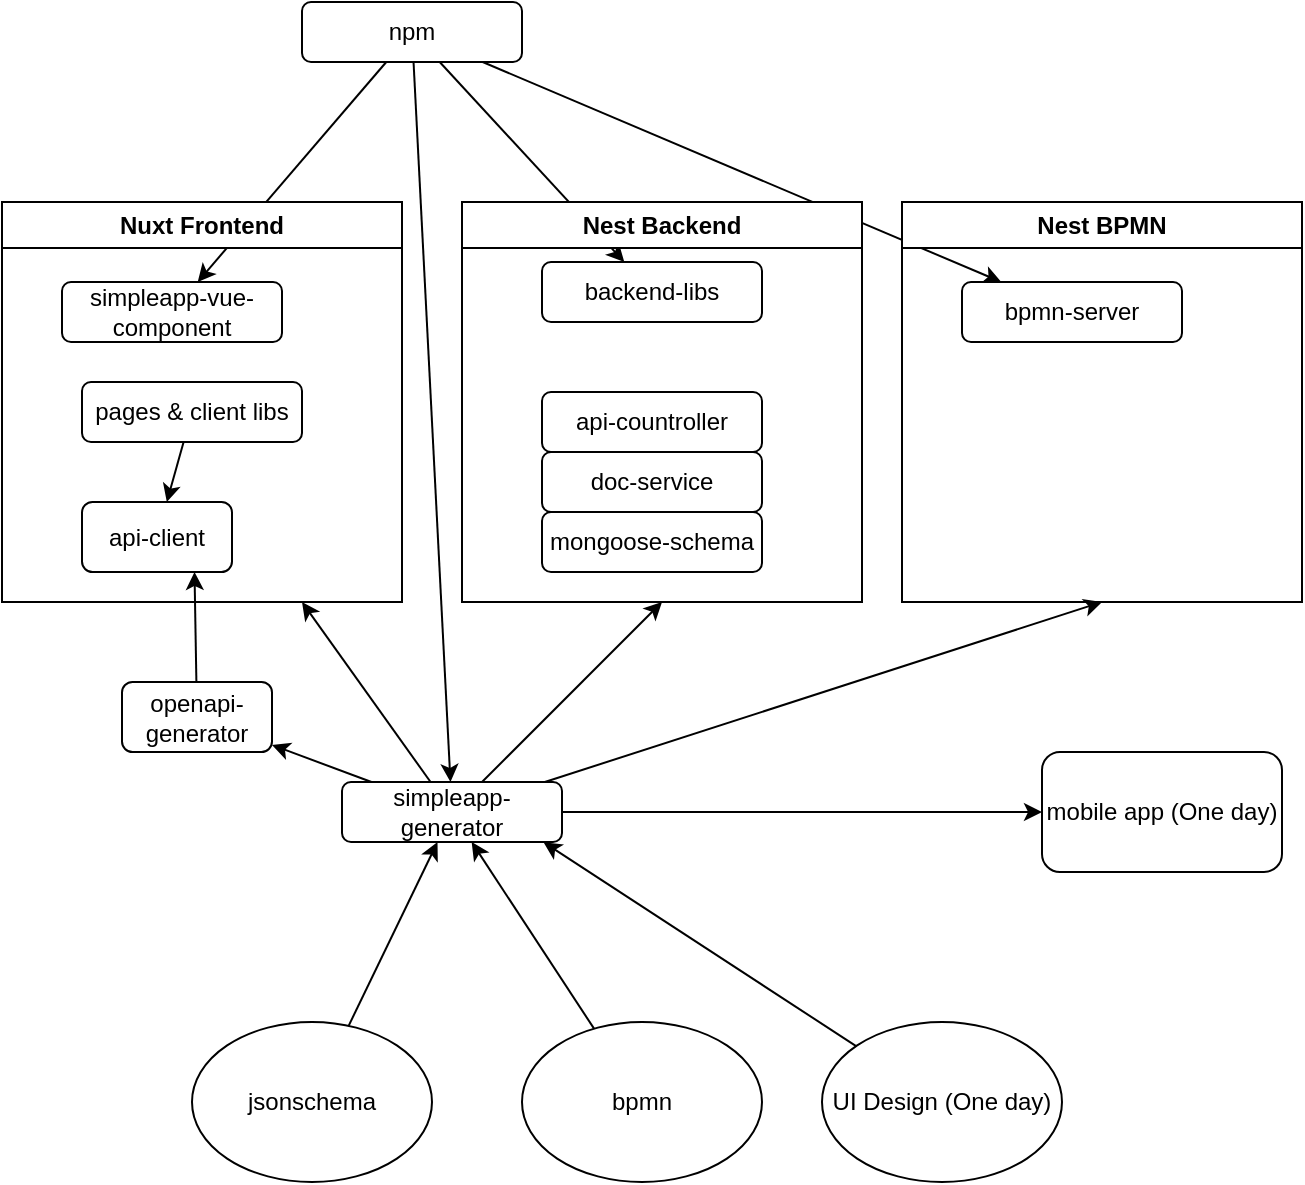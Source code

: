 <mxfile>
    <diagram id="g2NRvyCy43iObyQwmQN3" name="Page-1">
        <mxGraphModel dx="1092" dy="595" grid="1" gridSize="10" guides="1" tooltips="1" connect="1" arrows="1" fold="1" page="1" pageScale="1" pageWidth="827" pageHeight="1169" math="0" shadow="0">
            <root>
                <mxCell id="0"/>
                <mxCell id="1" parent="0"/>
                <mxCell id="8" value="" style="edgeStyle=none;html=1;" edge="1" parent="1" source="2" target="7">
                    <mxGeometry relative="1" as="geometry"/>
                </mxCell>
                <mxCell id="11" style="edgeStyle=none;html=1;" edge="1" parent="1" source="2" target="10">
                    <mxGeometry relative="1" as="geometry"/>
                </mxCell>
                <mxCell id="13" value="" style="edgeStyle=none;html=1;" edge="1" parent="1" source="2" target="12">
                    <mxGeometry relative="1" as="geometry"/>
                </mxCell>
                <mxCell id="37" style="edgeStyle=none;html=1;" edge="1" parent="1" source="2" target="36">
                    <mxGeometry relative="1" as="geometry"/>
                </mxCell>
                <mxCell id="2" value="npm" style="rounded=1;whiteSpace=wrap;html=1;" vertex="1" parent="1">
                    <mxGeometry x="230" y="40" width="110" height="30" as="geometry"/>
                </mxCell>
                <mxCell id="4" value="Nuxt Frontend" style="swimlane;whiteSpace=wrap;html=1;" vertex="1" parent="1">
                    <mxGeometry x="80" y="140" width="200" height="200" as="geometry"/>
                </mxCell>
                <mxCell id="7" value="simpleapp-vue-component" style="rounded=1;whiteSpace=wrap;html=1;" vertex="1" parent="4">
                    <mxGeometry x="30" y="40" width="110" height="30" as="geometry"/>
                </mxCell>
                <mxCell id="21" style="edgeStyle=none;html=1;" edge="1" parent="4" source="14" target="19">
                    <mxGeometry relative="1" as="geometry"/>
                </mxCell>
                <mxCell id="14" value="pages &amp;amp; client libs" style="rounded=1;whiteSpace=wrap;html=1;" vertex="1" parent="4">
                    <mxGeometry x="40" y="90" width="110" height="30" as="geometry"/>
                </mxCell>
                <mxCell id="19" value="api-client" style="whiteSpace=wrap;html=1;rounded=1;" vertex="1" parent="4">
                    <mxGeometry x="40" y="150" width="75" height="35" as="geometry"/>
                </mxCell>
                <mxCell id="5" value="Nest Backend" style="swimlane;whiteSpace=wrap;html=1;" vertex="1" parent="1">
                    <mxGeometry x="310" y="140" width="200" height="200" as="geometry"/>
                </mxCell>
                <mxCell id="23" value="mongoose-schema" style="rounded=1;whiteSpace=wrap;html=1;" vertex="1" parent="5">
                    <mxGeometry x="40" y="155" width="110" height="30" as="geometry"/>
                </mxCell>
                <mxCell id="24" value="doc-service" style="rounded=1;whiteSpace=wrap;html=1;" vertex="1" parent="5">
                    <mxGeometry x="40" y="125" width="110" height="30" as="geometry"/>
                </mxCell>
                <mxCell id="25" value="api-countroller" style="rounded=1;whiteSpace=wrap;html=1;" vertex="1" parent="5">
                    <mxGeometry x="40" y="95" width="110" height="30" as="geometry"/>
                </mxCell>
                <mxCell id="36" value="backend-libs" style="rounded=1;whiteSpace=wrap;html=1;" vertex="1" parent="5">
                    <mxGeometry x="40" y="30" width="110" height="30" as="geometry"/>
                </mxCell>
                <mxCell id="6" value="Nest BPMN" style="swimlane;whiteSpace=wrap;html=1;" vertex="1" parent="1">
                    <mxGeometry x="530" y="140" width="200" height="200" as="geometry"/>
                </mxCell>
                <mxCell id="10" value="bpmn-server" style="rounded=1;whiteSpace=wrap;html=1;" vertex="1" parent="6">
                    <mxGeometry x="30" y="40" width="110" height="30" as="geometry"/>
                </mxCell>
                <mxCell id="15" value="" style="edgeStyle=none;html=1;entryX=0.75;entryY=1;entryDx=0;entryDy=0;" edge="1" parent="1" source="12" target="4">
                    <mxGeometry relative="1" as="geometry"/>
                </mxCell>
                <mxCell id="17" value="" style="edgeStyle=none;html=1;" edge="1" parent="1" source="12" target="16">
                    <mxGeometry relative="1" as="geometry"/>
                </mxCell>
                <mxCell id="26" style="edgeStyle=none;html=1;entryX=0.5;entryY=1;entryDx=0;entryDy=0;" edge="1" parent="1" source="12" target="5">
                    <mxGeometry relative="1" as="geometry"/>
                </mxCell>
                <mxCell id="27" style="edgeStyle=none;html=1;entryX=0.5;entryY=1;entryDx=0;entryDy=0;" edge="1" parent="1" source="12" target="6">
                    <mxGeometry relative="1" as="geometry"/>
                </mxCell>
                <mxCell id="35" value="" style="edgeStyle=none;html=1;" edge="1" parent="1" source="12" target="34">
                    <mxGeometry relative="1" as="geometry"/>
                </mxCell>
                <mxCell id="12" value="simpleapp-generator" style="rounded=1;whiteSpace=wrap;html=1;" vertex="1" parent="1">
                    <mxGeometry x="250" y="430" width="110" height="30" as="geometry"/>
                </mxCell>
                <mxCell id="20" style="edgeStyle=none;html=1;entryX=0.75;entryY=1;entryDx=0;entryDy=0;" edge="1" parent="1" source="16" target="19">
                    <mxGeometry relative="1" as="geometry"/>
                </mxCell>
                <mxCell id="16" value="openapi-generator" style="whiteSpace=wrap;html=1;rounded=1;" vertex="1" parent="1">
                    <mxGeometry x="140" y="380" width="75" height="35" as="geometry"/>
                </mxCell>
                <mxCell id="32" style="edgeStyle=none;html=1;" edge="1" parent="1" source="28" target="12">
                    <mxGeometry relative="1" as="geometry"/>
                </mxCell>
                <mxCell id="28" value="jsonschema" style="ellipse;whiteSpace=wrap;html=1;" vertex="1" parent="1">
                    <mxGeometry x="175" y="550" width="120" height="80" as="geometry"/>
                </mxCell>
                <mxCell id="31" style="edgeStyle=none;html=1;" edge="1" parent="1" source="29" target="12">
                    <mxGeometry relative="1" as="geometry"/>
                </mxCell>
                <mxCell id="29" value="bpmn" style="ellipse;whiteSpace=wrap;html=1;" vertex="1" parent="1">
                    <mxGeometry x="340" y="550" width="120" height="80" as="geometry"/>
                </mxCell>
                <mxCell id="33" style="edgeStyle=none;html=1;entryX=0.916;entryY=1.003;entryDx=0;entryDy=0;entryPerimeter=0;" edge="1" parent="1" source="30" target="12">
                    <mxGeometry relative="1" as="geometry"/>
                </mxCell>
                <mxCell id="30" value="UI Design (One day)" style="ellipse;whiteSpace=wrap;html=1;" vertex="1" parent="1">
                    <mxGeometry x="490" y="550" width="120" height="80" as="geometry"/>
                </mxCell>
                <mxCell id="34" value="mobile app (One day)" style="whiteSpace=wrap;html=1;rounded=1;" vertex="1" parent="1">
                    <mxGeometry x="600" y="415" width="120" height="60" as="geometry"/>
                </mxCell>
            </root>
        </mxGraphModel>
    </diagram>
</mxfile>